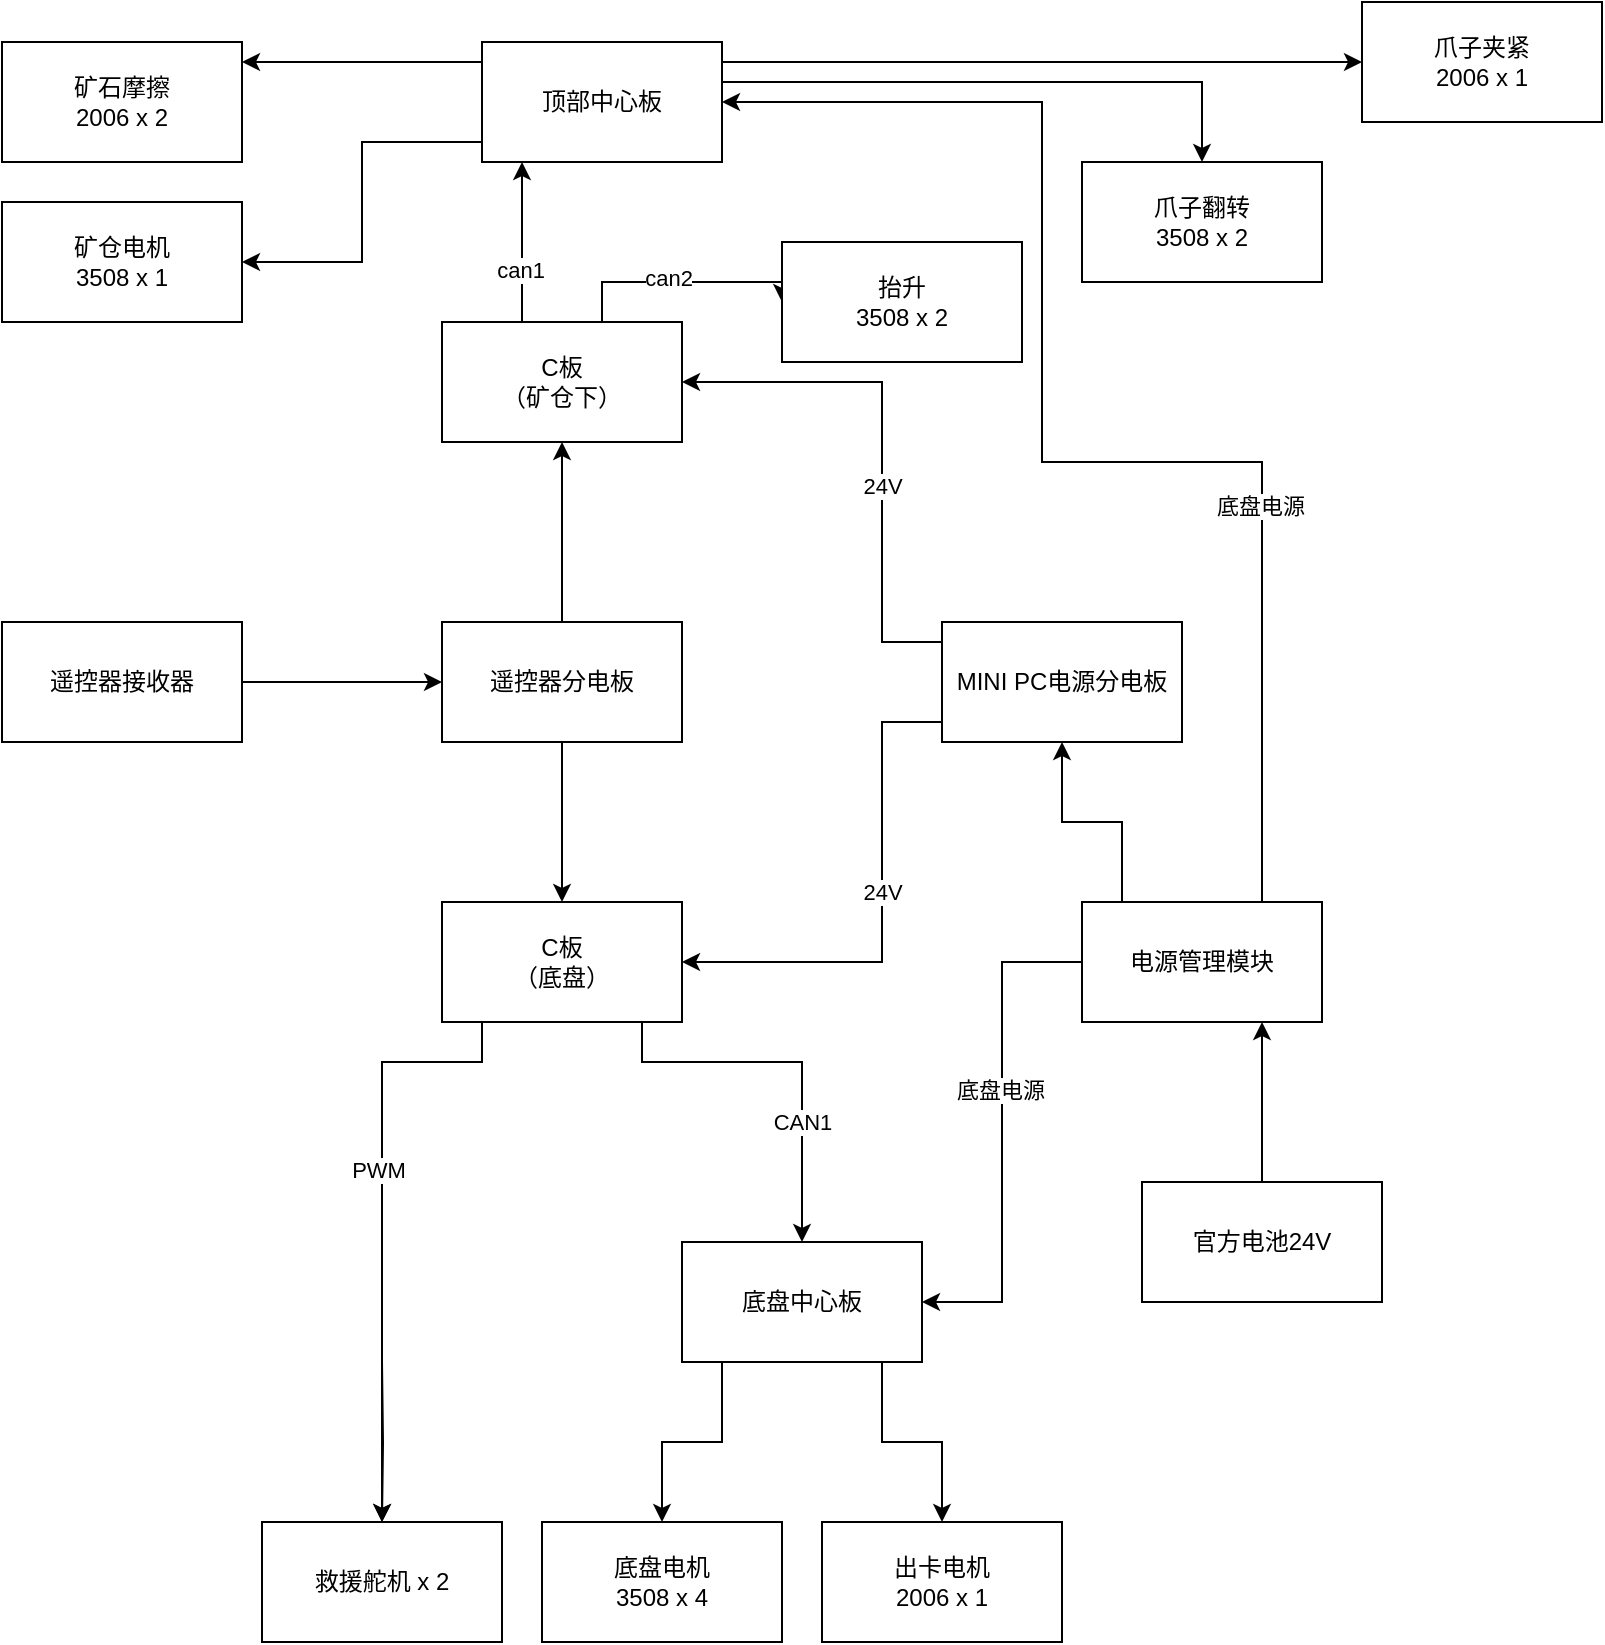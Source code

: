 <mxfile version="15.4.0" type="device"><diagram id="ch7i_DXitgWAanejIetl" name="第 1 页"><mxGraphModel dx="566" dy="966" grid="1" gridSize="10" guides="1" tooltips="1" connect="1" arrows="1" fold="1" page="1" pageScale="1" pageWidth="827" pageHeight="1169" math="0" shadow="0"><root><mxCell id="0"/><mxCell id="1" parent="0"/><mxCell id="qG9QHGd0zB2M4i51sdYO-36" value="" style="edgeStyle=orthogonalEdgeStyle;rounded=0;orthogonalLoop=1;jettySize=auto;html=1;" parent="1" source="qG9QHGd0zB2M4i51sdYO-1" target="qG9QHGd0zB2M4i51sdYO-35" edge="1"><mxGeometry relative="1" as="geometry"><Array as="points"><mxPoint x="270" y="150"/><mxPoint x="270" y="150"/></Array></mxGeometry></mxCell><mxCell id="qG9QHGd0zB2M4i51sdYO-51" value="can1" style="edgeLabel;html=1;align=center;verticalAlign=middle;resizable=0;points=[];" parent="qG9QHGd0zB2M4i51sdYO-36" vertex="1" connectable="0"><mxGeometry x="-0.336" y="1" relative="1" as="geometry"><mxPoint as="offset"/></mxGeometry></mxCell><mxCell id="0jmt6en2BSDBcka6JNOn-6" style="edgeStyle=orthogonalEdgeStyle;rounded=0;orthogonalLoop=1;jettySize=auto;html=1;entryX=0;entryY=0.5;entryDx=0;entryDy=0;" edge="1" parent="1" source="qG9QHGd0zB2M4i51sdYO-1" target="qG9QHGd0zB2M4i51sdYO-43"><mxGeometry relative="1" as="geometry"><Array as="points"><mxPoint x="310" y="180"/><mxPoint x="400" y="180"/></Array></mxGeometry></mxCell><mxCell id="0jmt6en2BSDBcka6JNOn-7" value="can2" style="edgeLabel;html=1;align=center;verticalAlign=middle;resizable=0;points=[];" vertex="1" connectable="0" parent="0jmt6en2BSDBcka6JNOn-6"><mxGeometry x="-0.129" y="2" relative="1" as="geometry"><mxPoint as="offset"/></mxGeometry></mxCell><mxCell id="qG9QHGd0zB2M4i51sdYO-1" value="C板&lt;br&gt;（矿仓下）" style="rounded=0;whiteSpace=wrap;html=1;" parent="1" vertex="1"><mxGeometry x="230" y="200" width="120" height="60" as="geometry"/></mxCell><mxCell id="qG9QHGd0zB2M4i51sdYO-13" value="" style="edgeStyle=orthogonalEdgeStyle;rounded=0;orthogonalLoop=1;jettySize=auto;html=1;" parent="1" source="qG9QHGd0zB2M4i51sdYO-2" target="qG9QHGd0zB2M4i51sdYO-12" edge="1"><mxGeometry relative="1" as="geometry"><Array as="points"><mxPoint x="330" y="570"/><mxPoint x="410" y="570"/></Array></mxGeometry></mxCell><mxCell id="qG9QHGd0zB2M4i51sdYO-25" value="CAN1" style="edgeLabel;html=1;align=center;verticalAlign=middle;resizable=0;points=[];" parent="qG9QHGd0zB2M4i51sdYO-13" vertex="1" connectable="0"><mxGeometry x="0.202" y="1" relative="1" as="geometry"><mxPoint x="-1" y="16" as="offset"/></mxGeometry></mxCell><mxCell id="qG9QHGd0zB2M4i51sdYO-23" style="edgeStyle=orthogonalEdgeStyle;rounded=0;orthogonalLoop=1;jettySize=auto;html=1;entryX=0.5;entryY=0;entryDx=0;entryDy=0;" parent="1" source="qG9QHGd0zB2M4i51sdYO-2" target="qG9QHGd0zB2M4i51sdYO-18" edge="1"><mxGeometry relative="1" as="geometry"><Array as="points"><mxPoint x="250" y="570"/><mxPoint x="200" y="570"/></Array></mxGeometry></mxCell><mxCell id="qG9QHGd0zB2M4i51sdYO-24" value="PWM" style="edgeLabel;html=1;align=center;verticalAlign=middle;resizable=0;points=[];" parent="qG9QHGd0zB2M4i51sdYO-23" vertex="1" connectable="0"><mxGeometry x="-0.176" y="-2" relative="1" as="geometry"><mxPoint as="offset"/></mxGeometry></mxCell><mxCell id="qG9QHGd0zB2M4i51sdYO-2" value="C板&lt;br&gt;（底盘）" style="rounded=0;whiteSpace=wrap;html=1;" parent="1" vertex="1"><mxGeometry x="230" y="490" width="120" height="60" as="geometry"/></mxCell><mxCell id="qG9QHGd0zB2M4i51sdYO-7" value="" style="edgeStyle=orthogonalEdgeStyle;rounded=0;orthogonalLoop=1;jettySize=auto;html=1;" parent="1" source="qG9QHGd0zB2M4i51sdYO-3" target="qG9QHGd0zB2M4i51sdYO-6" edge="1"><mxGeometry relative="1" as="geometry"><Array as="points"><mxPoint x="570" y="450"/><mxPoint x="540" y="450"/></Array></mxGeometry></mxCell><mxCell id="qG9QHGd0zB2M4i51sdYO-48" style="edgeStyle=orthogonalEdgeStyle;rounded=0;orthogonalLoop=1;jettySize=auto;html=1;entryX=1;entryY=0.5;entryDx=0;entryDy=0;" parent="1" source="qG9QHGd0zB2M4i51sdYO-3" target="qG9QHGd0zB2M4i51sdYO-12" edge="1"><mxGeometry relative="1" as="geometry"/></mxCell><mxCell id="qG9QHGd0zB2M4i51sdYO-49" value="底盘电源" style="edgeLabel;html=1;align=center;verticalAlign=middle;resizable=0;points=[];" parent="qG9QHGd0zB2M4i51sdYO-48" vertex="1" connectable="0"><mxGeometry x="-0.171" y="-1" relative="1" as="geometry"><mxPoint as="offset"/></mxGeometry></mxCell><mxCell id="qG9QHGd0zB2M4i51sdYO-52" style="edgeStyle=orthogonalEdgeStyle;rounded=0;orthogonalLoop=1;jettySize=auto;html=1;entryX=1;entryY=0.5;entryDx=0;entryDy=0;" parent="1" source="qG9QHGd0zB2M4i51sdYO-3" target="qG9QHGd0zB2M4i51sdYO-35" edge="1"><mxGeometry relative="1" as="geometry"><Array as="points"><mxPoint x="640" y="270"/><mxPoint x="530" y="270"/><mxPoint x="530" y="90"/></Array></mxGeometry></mxCell><mxCell id="qG9QHGd0zB2M4i51sdYO-53" value="底盘电源" style="edgeLabel;html=1;align=center;verticalAlign=middle;resizable=0;points=[];" parent="qG9QHGd0zB2M4i51sdYO-52" vertex="1" connectable="0"><mxGeometry x="-0.408" y="1" relative="1" as="geometry"><mxPoint as="offset"/></mxGeometry></mxCell><mxCell id="qG9QHGd0zB2M4i51sdYO-3" value="电源管理模块" style="rounded=0;whiteSpace=wrap;html=1;" parent="1" vertex="1"><mxGeometry x="550" y="490" width="120" height="60" as="geometry"/></mxCell><mxCell id="qG9QHGd0zB2M4i51sdYO-5" style="edgeStyle=orthogonalEdgeStyle;rounded=0;orthogonalLoop=1;jettySize=auto;html=1;entryX=0.75;entryY=1;entryDx=0;entryDy=0;" parent="1" source="qG9QHGd0zB2M4i51sdYO-4" target="qG9QHGd0zB2M4i51sdYO-3" edge="1"><mxGeometry relative="1" as="geometry"/></mxCell><mxCell id="qG9QHGd0zB2M4i51sdYO-4" value="官方电池24V" style="rounded=0;whiteSpace=wrap;html=1;" parent="1" vertex="1"><mxGeometry x="580" y="630" width="120" height="60" as="geometry"/></mxCell><mxCell id="qG9QHGd0zB2M4i51sdYO-8" style="edgeStyle=orthogonalEdgeStyle;rounded=0;orthogonalLoop=1;jettySize=auto;html=1;entryX=1;entryY=0.5;entryDx=0;entryDy=0;" parent="1" source="qG9QHGd0zB2M4i51sdYO-6" target="qG9QHGd0zB2M4i51sdYO-2" edge="1"><mxGeometry relative="1" as="geometry"><Array as="points"><mxPoint x="450" y="400"/><mxPoint x="450" y="520"/></Array></mxGeometry></mxCell><mxCell id="qG9QHGd0zB2M4i51sdYO-9" value="24V" style="edgeLabel;html=1;align=center;verticalAlign=middle;resizable=0;points=[];" parent="qG9QHGd0zB2M4i51sdYO-8" vertex="1" connectable="0"><mxGeometry x="-0.083" relative="1" as="geometry"><mxPoint as="offset"/></mxGeometry></mxCell><mxCell id="qG9QHGd0zB2M4i51sdYO-10" style="edgeStyle=orthogonalEdgeStyle;rounded=0;orthogonalLoop=1;jettySize=auto;html=1;entryX=1;entryY=0.5;entryDx=0;entryDy=0;" parent="1" source="qG9QHGd0zB2M4i51sdYO-6" target="qG9QHGd0zB2M4i51sdYO-1" edge="1"><mxGeometry relative="1" as="geometry"><Array as="points"><mxPoint x="450" y="360"/><mxPoint x="450" y="230"/></Array></mxGeometry></mxCell><mxCell id="qG9QHGd0zB2M4i51sdYO-11" value="24V" style="edgeLabel;html=1;align=center;verticalAlign=middle;resizable=0;points=[];" parent="qG9QHGd0zB2M4i51sdYO-10" vertex="1" connectable="0"><mxGeometry x="-0.167" relative="1" as="geometry"><mxPoint as="offset"/></mxGeometry></mxCell><mxCell id="qG9QHGd0zB2M4i51sdYO-6" value="MINI PC电源分电板" style="rounded=0;whiteSpace=wrap;html=1;" parent="1" vertex="1"><mxGeometry x="480" y="350" width="120" height="60" as="geometry"/></mxCell><mxCell id="qG9QHGd0zB2M4i51sdYO-21" value="" style="edgeStyle=orthogonalEdgeStyle;rounded=0;orthogonalLoop=1;jettySize=auto;html=1;" parent="1" source="qG9QHGd0zB2M4i51sdYO-12" target="qG9QHGd0zB2M4i51sdYO-20" edge="1"><mxGeometry relative="1" as="geometry"><Array as="points"><mxPoint x="370" y="760"/><mxPoint x="340" y="760"/></Array></mxGeometry></mxCell><mxCell id="qG9QHGd0zB2M4i51sdYO-39" value="" style="edgeStyle=orthogonalEdgeStyle;rounded=0;orthogonalLoop=1;jettySize=auto;html=1;" parent="1" source="qG9QHGd0zB2M4i51sdYO-12" target="qG9QHGd0zB2M4i51sdYO-38" edge="1"><mxGeometry relative="1" as="geometry"><Array as="points"><mxPoint x="450" y="760"/><mxPoint x="480" y="760"/></Array></mxGeometry></mxCell><mxCell id="qG9QHGd0zB2M4i51sdYO-12" value="底盘中心板" style="rounded=0;whiteSpace=wrap;html=1;" parent="1" vertex="1"><mxGeometry x="350" y="660" width="120" height="60" as="geometry"/></mxCell><mxCell id="qG9QHGd0zB2M4i51sdYO-19" value="" style="edgeStyle=orthogonalEdgeStyle;rounded=0;orthogonalLoop=1;jettySize=auto;html=1;" parent="1" target="qG9QHGd0zB2M4i51sdYO-18" edge="1"><mxGeometry relative="1" as="geometry"><mxPoint x="200" y="720" as="sourcePoint"/></mxGeometry></mxCell><mxCell id="qG9QHGd0zB2M4i51sdYO-18" value="救援舵机 x 2" style="rounded=0;whiteSpace=wrap;html=1;" parent="1" vertex="1"><mxGeometry x="140" y="800" width="120" height="60" as="geometry"/></mxCell><mxCell id="qG9QHGd0zB2M4i51sdYO-20" value="底盘电机&lt;br&gt;3508 x 4" style="rounded=0;whiteSpace=wrap;html=1;" parent="1" vertex="1"><mxGeometry x="280" y="800" width="120" height="60" as="geometry"/></mxCell><mxCell id="qG9QHGd0zB2M4i51sdYO-28" value="" style="edgeStyle=orthogonalEdgeStyle;rounded=0;orthogonalLoop=1;jettySize=auto;html=1;" parent="1" source="qG9QHGd0zB2M4i51sdYO-26" target="qG9QHGd0zB2M4i51sdYO-27" edge="1"><mxGeometry relative="1" as="geometry"/></mxCell><mxCell id="qG9QHGd0zB2M4i51sdYO-26" value="遥控器接收器" style="rounded=0;whiteSpace=wrap;html=1;" parent="1" vertex="1"><mxGeometry x="10" y="350" width="120" height="60" as="geometry"/></mxCell><mxCell id="qG9QHGd0zB2M4i51sdYO-29" style="edgeStyle=orthogonalEdgeStyle;rounded=0;orthogonalLoop=1;jettySize=auto;html=1;entryX=0.5;entryY=1;entryDx=0;entryDy=0;" parent="1" source="qG9QHGd0zB2M4i51sdYO-27" target="qG9QHGd0zB2M4i51sdYO-1" edge="1"><mxGeometry relative="1" as="geometry"/></mxCell><mxCell id="qG9QHGd0zB2M4i51sdYO-30" style="edgeStyle=orthogonalEdgeStyle;rounded=0;orthogonalLoop=1;jettySize=auto;html=1;entryX=0.5;entryY=0;entryDx=0;entryDy=0;" parent="1" source="qG9QHGd0zB2M4i51sdYO-27" target="qG9QHGd0zB2M4i51sdYO-2" edge="1"><mxGeometry relative="1" as="geometry"/></mxCell><mxCell id="qG9QHGd0zB2M4i51sdYO-27" value="遥控器分电板" style="rounded=0;whiteSpace=wrap;html=1;" parent="1" vertex="1"><mxGeometry x="230" y="350" width="120" height="60" as="geometry"/></mxCell><mxCell id="qG9QHGd0zB2M4i51sdYO-33" value="矿石摩擦&lt;br&gt;2006 x 2" style="rounded=0;whiteSpace=wrap;html=1;" parent="1" vertex="1"><mxGeometry x="10" y="60" width="120" height="60" as="geometry"/></mxCell><mxCell id="qG9QHGd0zB2M4i51sdYO-47" value="" style="edgeStyle=orthogonalEdgeStyle;rounded=0;orthogonalLoop=1;jettySize=auto;html=1;" parent="1" source="qG9QHGd0zB2M4i51sdYO-35" target="qG9QHGd0zB2M4i51sdYO-46" edge="1"><mxGeometry relative="1" as="geometry"><Array as="points"><mxPoint x="460" y="80"/><mxPoint x="460" y="80"/></Array></mxGeometry></mxCell><mxCell id="0jmt6en2BSDBcka6JNOn-2" value="" style="edgeStyle=orthogonalEdgeStyle;rounded=0;orthogonalLoop=1;jettySize=auto;html=1;" edge="1" parent="1" source="qG9QHGd0zB2M4i51sdYO-35" target="0jmt6en2BSDBcka6JNOn-1"><mxGeometry relative="1" as="geometry"><Array as="points"><mxPoint x="520" y="70"/><mxPoint x="520" y="70"/></Array></mxGeometry></mxCell><mxCell id="0jmt6en2BSDBcka6JNOn-3" style="edgeStyle=orthogonalEdgeStyle;rounded=0;orthogonalLoop=1;jettySize=auto;html=1;entryX=1;entryY=0.5;entryDx=0;entryDy=0;" edge="1" parent="1" source="qG9QHGd0zB2M4i51sdYO-35" target="qG9QHGd0zB2M4i51sdYO-41"><mxGeometry relative="1" as="geometry"><Array as="points"><mxPoint x="190" y="110"/><mxPoint x="190" y="170"/></Array></mxGeometry></mxCell><mxCell id="0jmt6en2BSDBcka6JNOn-5" style="edgeStyle=orthogonalEdgeStyle;rounded=0;orthogonalLoop=1;jettySize=auto;html=1;" edge="1" parent="1" source="qG9QHGd0zB2M4i51sdYO-35" target="qG9QHGd0zB2M4i51sdYO-33"><mxGeometry relative="1" as="geometry"><Array as="points"><mxPoint x="150" y="70"/><mxPoint x="150" y="70"/></Array></mxGeometry></mxCell><mxCell id="qG9QHGd0zB2M4i51sdYO-35" value="顶部中心板" style="rounded=0;whiteSpace=wrap;html=1;" parent="1" vertex="1"><mxGeometry x="250" y="60" width="120" height="60" as="geometry"/></mxCell><mxCell id="qG9QHGd0zB2M4i51sdYO-38" value="出卡电机&lt;br&gt;2006 x 1" style="rounded=0;whiteSpace=wrap;html=1;" parent="1" vertex="1"><mxGeometry x="420" y="800" width="120" height="60" as="geometry"/></mxCell><mxCell id="qG9QHGd0zB2M4i51sdYO-41" value="矿仓电机&lt;br&gt;3508 x 1" style="rounded=0;whiteSpace=wrap;html=1;" parent="1" vertex="1"><mxGeometry x="10" y="140" width="120" height="60" as="geometry"/></mxCell><mxCell id="qG9QHGd0zB2M4i51sdYO-43" value="抬升&lt;br&gt;3508 x 2" style="rounded=0;whiteSpace=wrap;html=1;" parent="1" vertex="1"><mxGeometry x="400" y="160" width="120" height="60" as="geometry"/></mxCell><mxCell id="qG9QHGd0zB2M4i51sdYO-46" value="爪子翻转&lt;br&gt;3508 x 2" style="rounded=0;whiteSpace=wrap;html=1;" parent="1" vertex="1"><mxGeometry x="550" y="120" width="120" height="60" as="geometry"/></mxCell><mxCell id="0jmt6en2BSDBcka6JNOn-1" value="爪子夹紧&lt;br&gt;2006 x 1" style="rounded=0;whiteSpace=wrap;html=1;" vertex="1" parent="1"><mxGeometry x="690" y="40" width="120" height="60" as="geometry"/></mxCell></root></mxGraphModel></diagram></mxfile>